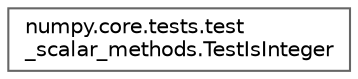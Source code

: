 digraph "Graphical Class Hierarchy"
{
 // LATEX_PDF_SIZE
  bgcolor="transparent";
  edge [fontname=Helvetica,fontsize=10,labelfontname=Helvetica,labelfontsize=10];
  node [fontname=Helvetica,fontsize=10,shape=box,height=0.2,width=0.4];
  rankdir="LR";
  Node0 [id="Node000000",label="numpy.core.tests.test\l_scalar_methods.TestIsInteger",height=0.2,width=0.4,color="grey40", fillcolor="white", style="filled",URL="$d0/d70/classnumpy_1_1core_1_1tests_1_1test__scalar__methods_1_1TestIsInteger.html",tooltip=" "];
}
